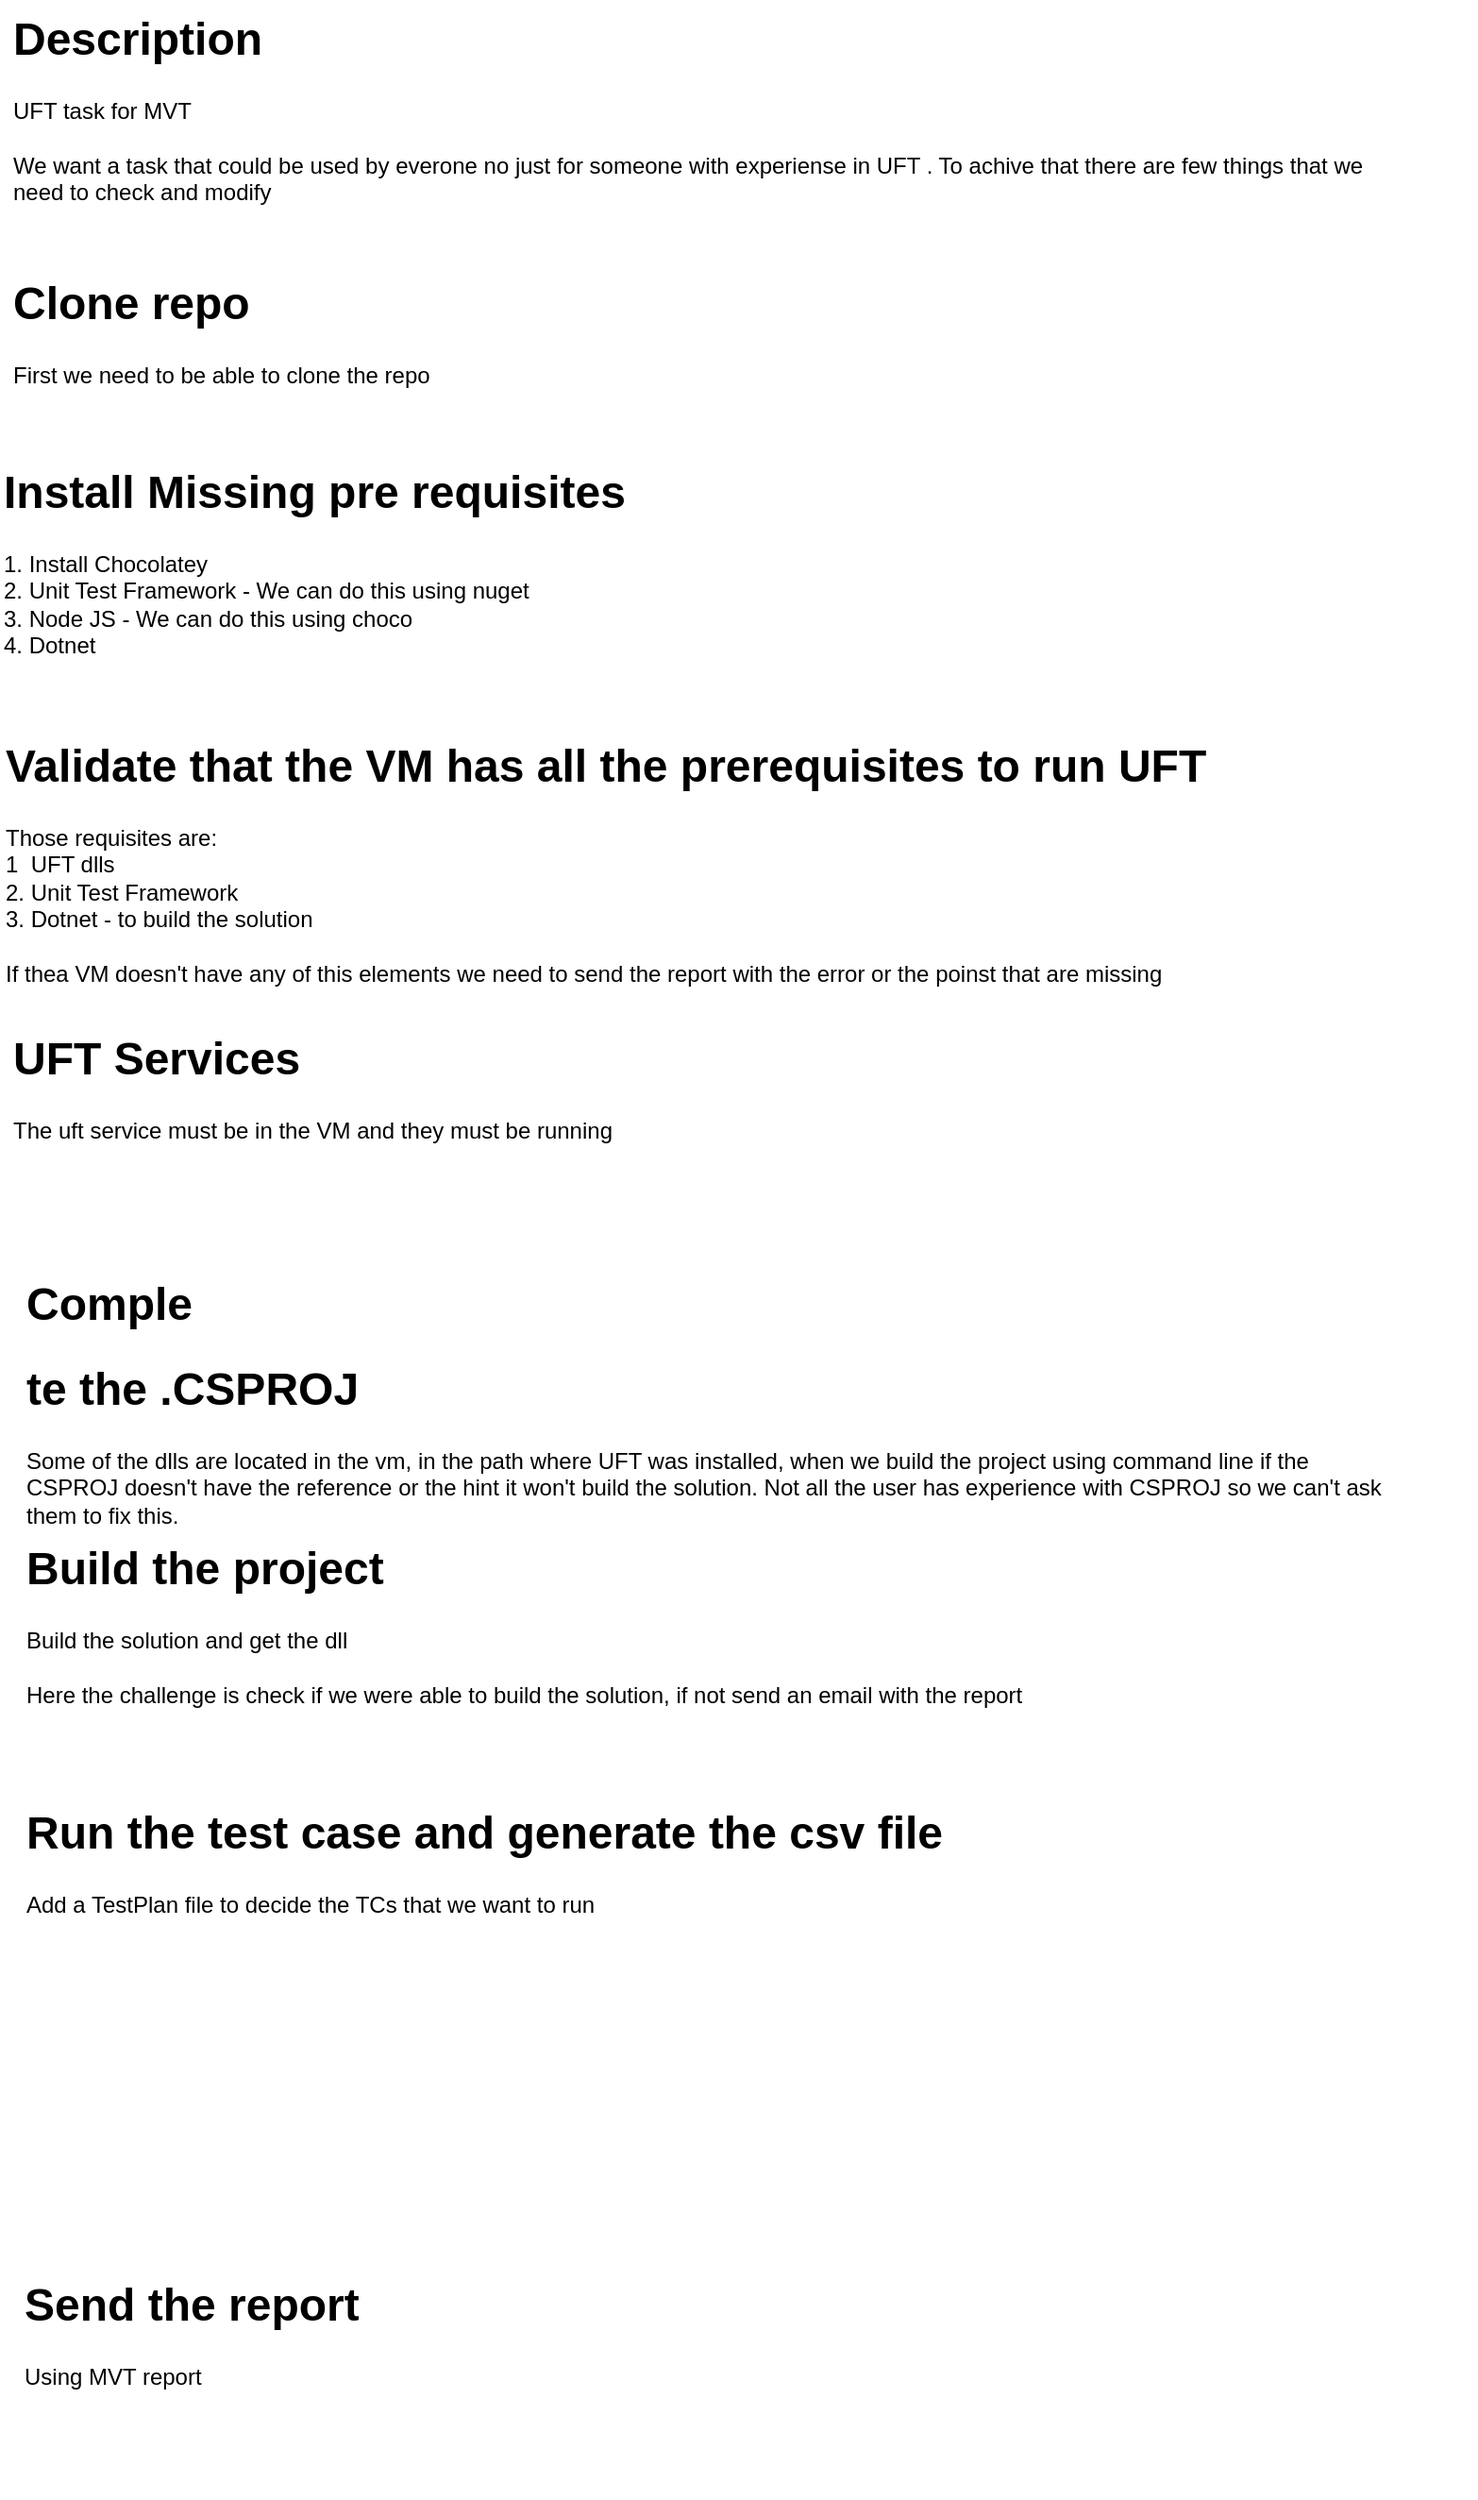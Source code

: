 <mxfile version="24.1.0" type="device" pages="2">
  <diagram name="Description" id="kpyFpb0iJtDKzTZqSPPz">
    <mxGraphModel dx="594" dy="1684" grid="1" gridSize="10" guides="1" tooltips="1" connect="1" arrows="1" fold="1" page="1" pageScale="1" pageWidth="850" pageHeight="1100" math="0" shadow="0">
      <root>
        <mxCell id="0" />
        <mxCell id="1" parent="0" />
        <mxCell id="MZutyhSX819T72aEWWCa-1" value="&lt;h1 style=&quot;margin-top: 0px;&quot;&gt;Description&lt;/h1&gt;&lt;div&gt;UFT task for MVT&lt;/div&gt;&lt;div&gt;&lt;br&gt;&lt;/div&gt;&lt;div&gt;We want a task that could be used by everone no just for someone with experiense in UFT . To achive that there are few things that we need to check and modify&lt;/div&gt;&lt;div&gt;&lt;br&gt;&lt;/div&gt;" style="text;html=1;whiteSpace=wrap;overflow=hidden;rounded=0;" parent="1" vertex="1">
          <mxGeometry x="40" y="40" width="740" height="120" as="geometry" />
        </mxCell>
        <mxCell id="MZutyhSX819T72aEWWCa-2" value="&lt;h1 style=&quot;margin-top: 0px;&quot;&gt;Clone repo&lt;/h1&gt;&lt;div&gt;First we need to be able to clone the repo&lt;/div&gt;" style="text;html=1;whiteSpace=wrap;overflow=hidden;rounded=0;" parent="1" vertex="1">
          <mxGeometry x="40" y="180" width="740" height="90" as="geometry" />
        </mxCell>
        <mxCell id="MZutyhSX819T72aEWWCa-3" value="&lt;h1 style=&quot;margin-top: 0px;&quot;&gt;Validate that the VM has all the prerequisites to run UFT&lt;/h1&gt;&lt;div&gt;Those requisites are:&lt;/div&gt;&lt;div&gt;&lt;span style=&quot;background-color: initial;&quot;&gt;1&amp;nbsp; UFT dlls&lt;/span&gt;&lt;/div&gt;&lt;div&gt;&lt;span style=&quot;background-color: initial;&quot;&gt;2. Unit Test Framework&lt;/span&gt;&lt;/div&gt;&lt;div&gt;&lt;span style=&quot;background-color: initial;&quot;&gt;3. Dotnet - to build the solution&amp;nbsp;&lt;/span&gt;&lt;/div&gt;&lt;div&gt;&lt;br&gt;&lt;/div&gt;&lt;div&gt;If thea VM doesn&#39;t have any of this elements we need to send the report with the error or the poinst that are missing&lt;/div&gt;" style="text;html=1;whiteSpace=wrap;overflow=hidden;rounded=0;" parent="1" vertex="1">
          <mxGeometry x="36" y="425" width="780" height="150" as="geometry" />
        </mxCell>
        <mxCell id="MZutyhSX819T72aEWWCa-4" value="&lt;h1 style=&quot;margin-top: 0px;&quot;&gt;Comple&lt;/h1&gt;&lt;h1 style=&quot;margin-top: 0px;&quot;&gt;te the .CSPROJ&lt;/h1&gt;&lt;div&gt;Some of the dlls are located in the vm, in the path where UFT was installed, when we build the project using command line if the CSPROJ doesn&#39;t have the reference or the hint it won&#39;t build the solution. Not all the user has experience with CSPROJ so we can&#39;t ask them to fix this.&lt;/div&gt;&lt;div&gt;&lt;br&gt;&lt;/div&gt;&lt;div&gt;Add a function to fix the .CSPROJ in the excecution or to validate that the information is there.&amp;nbsp;&lt;/div&gt;" style="text;html=1;whiteSpace=wrap;overflow=hidden;rounded=0;" parent="1" vertex="1">
          <mxGeometry x="47" y="710" width="730" height="150" as="geometry" />
        </mxCell>
        <mxCell id="MZutyhSX819T72aEWWCa-6" value="&lt;h1 style=&quot;margin-top: 0px;&quot;&gt;Build the project&lt;/h1&gt;&lt;div&gt;Build the solution and get the dll&lt;/div&gt;&lt;div&gt;&lt;br&gt;&lt;/div&gt;&lt;div&gt;Here the challenge is check if we were able to build the solution, if not send an email with the report&lt;/div&gt;" style="text;html=1;whiteSpace=wrap;overflow=hidden;rounded=0;" parent="1" vertex="1">
          <mxGeometry x="47" y="850" width="770" height="120" as="geometry" />
        </mxCell>
        <mxCell id="MZutyhSX819T72aEWWCa-7" value="&lt;h1 style=&quot;margin-top: 0px;&quot;&gt;Run the test case and generate the csv file&lt;/h1&gt;&lt;div&gt;Add a TestPlan file to decide the TCs that we want to run&lt;/div&gt;" style="text;html=1;whiteSpace=wrap;overflow=hidden;rounded=0;" parent="1" vertex="1">
          <mxGeometry x="47" y="990" width="770" height="130" as="geometry" />
        </mxCell>
        <mxCell id="i_y81XxwsOdgUJL_hG4l-1" value="&lt;h1 style=&quot;margin-top: 0px;&quot;&gt;Install Missing pre requisites&lt;/h1&gt;&lt;div&gt;1. Install Chocolatey&lt;/div&gt;&lt;div&gt;2. Unit Test Framework - W&lt;span style=&quot;background-color: initial;&quot;&gt;e can do this using nuget&lt;/span&gt;&lt;/div&gt;&lt;div&gt;3. Node JS - We can do this using choco&lt;/div&gt;&lt;div&gt;4. Dotnet&lt;/div&gt;" style="text;html=1;whiteSpace=wrap;overflow=hidden;rounded=0;" parent="1" vertex="1">
          <mxGeometry x="35" y="280" width="760" height="120" as="geometry" />
        </mxCell>
        <mxCell id="7rnq9M52Hevn5cjbfYe5-1" value="&lt;h1 style=&quot;margin-top: 0px;&quot;&gt;Send the report&lt;/h1&gt;&lt;div&gt;Using MVT report&lt;/div&gt;" style="text;html=1;whiteSpace=wrap;overflow=hidden;rounded=0;" parent="1" vertex="1">
          <mxGeometry x="46" y="1240" width="747" height="120" as="geometry" />
        </mxCell>
        <mxCell id="voiCNQ6PNYEdRvmfcFp5-1" value="&lt;h1 style=&quot;margin-top: 0px;&quot;&gt;UFT Services&lt;/h1&gt;&lt;div&gt;The uft service must be in the VM and they must be running&lt;/div&gt;" style="text;html=1;whiteSpace=wrap;overflow=hidden;rounded=0;" vertex="1" parent="1">
          <mxGeometry x="40" y="580" width="750" height="120" as="geometry" />
        </mxCell>
      </root>
    </mxGraphModel>
  </diagram>
  <diagram id="lbOOUkVt4JYEEISVCX1n" name="Diagram">
    <mxGraphModel dx="594" dy="1684" grid="1" gridSize="10" guides="1" tooltips="1" connect="1" arrows="1" fold="1" page="1" pageScale="1" pageWidth="850" pageHeight="1100" math="0" shadow="0">
      <root>
        <mxCell id="0" />
        <mxCell id="1" parent="0" />
        <mxCell id="5EkmZwmxeAxAU_YmFZFC-3" value="" style="edgeStyle=orthogonalEdgeStyle;rounded=0;orthogonalLoop=1;jettySize=auto;html=1;" parent="1" source="5EkmZwmxeAxAU_YmFZFC-1" target="5EkmZwmxeAxAU_YmFZFC-2" edge="1">
          <mxGeometry relative="1" as="geometry" />
        </mxCell>
        <mxCell id="5EkmZwmxeAxAU_YmFZFC-1" value="Start" style="ellipse;whiteSpace=wrap;html=1;aspect=fixed;" parent="1" vertex="1">
          <mxGeometry x="385" y="30" width="80" height="80" as="geometry" />
        </mxCell>
        <mxCell id="X4EmGsIvEUJp4LUA4y1e-2" value="" style="edgeStyle=orthogonalEdgeStyle;rounded=0;orthogonalLoop=1;jettySize=auto;html=1;" parent="1" source="5EkmZwmxeAxAU_YmFZFC-2" target="X4EmGsIvEUJp4LUA4y1e-1" edge="1">
          <mxGeometry relative="1" as="geometry" />
        </mxCell>
        <mxCell id="5EkmZwmxeAxAU_YmFZFC-2" value="Clone Repo" style="rounded=1;whiteSpace=wrap;html=1;" parent="1" vertex="1">
          <mxGeometry x="365" y="160" width="120" height="60" as="geometry" />
        </mxCell>
        <mxCell id="NOBS6tFadOEE8-lEBTn5-7" value="" style="edgeStyle=orthogonalEdgeStyle;rounded=0;orthogonalLoop=1;jettySize=auto;html=1;" parent="1" source="NOBS6tFadOEE8-lEBTn5-1" target="NOBS6tFadOEE8-lEBTn5-3" edge="1">
          <mxGeometry relative="1" as="geometry" />
        </mxCell>
        <mxCell id="NOBS6tFadOEE8-lEBTn5-1" value="Validate Requisites" style="rounded=1;whiteSpace=wrap;html=1;" parent="1" vertex="1">
          <mxGeometry x="365" y="420" width="120" height="60" as="geometry" />
        </mxCell>
        <mxCell id="NOBS6tFadOEE8-lEBTn5-5" value="" style="edgeStyle=orthogonalEdgeStyle;rounded=0;orthogonalLoop=1;jettySize=auto;html=1;" parent="1" source="NOBS6tFadOEE8-lEBTn5-3" target="NOBS6tFadOEE8-lEBTn5-4" edge="1">
          <mxGeometry relative="1" as="geometry" />
        </mxCell>
        <mxCell id="NOBS6tFadOEE8-lEBTn5-6" value="No" style="edgeLabel;html=1;align=center;verticalAlign=middle;resizable=0;points=[];" parent="NOBS6tFadOEE8-lEBTn5-5" vertex="1" connectable="0">
          <mxGeometry x="0.12" relative="1" as="geometry">
            <mxPoint as="offset" />
          </mxGeometry>
        </mxCell>
        <mxCell id="g3BkrWP3sSCiYwX-PHHs-2" value="" style="edgeStyle=orthogonalEdgeStyle;rounded=0;orthogonalLoop=1;jettySize=auto;html=1;" edge="1" parent="1" source="NOBS6tFadOEE8-lEBTn5-3" target="g3BkrWP3sSCiYwX-PHHs-1">
          <mxGeometry relative="1" as="geometry" />
        </mxCell>
        <mxCell id="NOBS6tFadOEE8-lEBTn5-3" value="All requistites?" style="rhombus;whiteSpace=wrap;html=1;" parent="1" vertex="1">
          <mxGeometry x="385" y="530" width="80" height="80" as="geometry" />
        </mxCell>
        <mxCell id="w1hZCFJD3-Y1V1owP_M0-18" style="edgeStyle=orthogonalEdgeStyle;rounded=0;orthogonalLoop=1;jettySize=auto;html=1;" parent="1" source="NOBS6tFadOEE8-lEBTn5-4" edge="1">
          <mxGeometry relative="1" as="geometry">
            <mxPoint x="750" y="570" as="targetPoint" />
          </mxGeometry>
        </mxCell>
        <mxCell id="NOBS6tFadOEE8-lEBTn5-4" value="Send Email with the problems" style="rounded=1;whiteSpace=wrap;html=1;" parent="1" vertex="1">
          <mxGeometry x="590" y="540" width="120" height="60" as="geometry" />
        </mxCell>
        <mxCell id="w1hZCFJD3-Y1V1owP_M0-2" value="" style="edgeStyle=orthogonalEdgeStyle;rounded=0;orthogonalLoop=1;jettySize=auto;html=1;" parent="1" source="NOBS6tFadOEE8-lEBTn5-8" target="w1hZCFJD3-Y1V1owP_M0-1" edge="1">
          <mxGeometry relative="1" as="geometry" />
        </mxCell>
        <mxCell id="NOBS6tFadOEE8-lEBTn5-8" value="Complete .csproj" style="rounded=1;whiteSpace=wrap;html=1;" parent="1" vertex="1">
          <mxGeometry x="365" y="870" width="120" height="60" as="geometry" />
        </mxCell>
        <mxCell id="w1hZCFJD3-Y1V1owP_M0-4" value="" style="edgeStyle=orthogonalEdgeStyle;rounded=0;orthogonalLoop=1;jettySize=auto;html=1;" parent="1" source="w1hZCFJD3-Y1V1owP_M0-1" target="w1hZCFJD3-Y1V1owP_M0-3" edge="1">
          <mxGeometry relative="1" as="geometry" />
        </mxCell>
        <mxCell id="w1hZCFJD3-Y1V1owP_M0-1" value="Build Solution" style="whiteSpace=wrap;html=1;rounded=1;" parent="1" vertex="1">
          <mxGeometry x="365" y="980" width="120" height="60" as="geometry" />
        </mxCell>
        <mxCell id="w1hZCFJD3-Y1V1owP_M0-7" style="edgeStyle=orthogonalEdgeStyle;rounded=0;orthogonalLoop=1;jettySize=auto;html=1;" parent="1" source="w1hZCFJD3-Y1V1owP_M0-3" target="w1hZCFJD3-Y1V1owP_M0-5" edge="1">
          <mxGeometry relative="1" as="geometry">
            <Array as="points">
              <mxPoint x="520" y="1130" />
              <mxPoint x="520" y="1130" />
            </Array>
          </mxGeometry>
        </mxCell>
        <mxCell id="w1hZCFJD3-Y1V1owP_M0-8" value="No" style="edgeLabel;html=1;align=center;verticalAlign=middle;resizable=0;points=[];" parent="w1hZCFJD3-Y1V1owP_M0-7" vertex="1" connectable="0">
          <mxGeometry x="-0.2" relative="1" as="geometry">
            <mxPoint as="offset" />
          </mxGeometry>
        </mxCell>
        <mxCell id="w1hZCFJD3-Y1V1owP_M0-10" value="" style="edgeStyle=orthogonalEdgeStyle;rounded=0;orthogonalLoop=1;jettySize=auto;html=1;" parent="1" source="w1hZCFJD3-Y1V1owP_M0-3" target="w1hZCFJD3-Y1V1owP_M0-9" edge="1">
          <mxGeometry relative="1" as="geometry" />
        </mxCell>
        <mxCell id="w1hZCFJD3-Y1V1owP_M0-3" value="Problems?" style="rhombus;whiteSpace=wrap;html=1;" parent="1" vertex="1">
          <mxGeometry x="385" y="1090" width="80" height="80" as="geometry" />
        </mxCell>
        <mxCell id="w1hZCFJD3-Y1V1owP_M0-19" style="edgeStyle=orthogonalEdgeStyle;rounded=0;orthogonalLoop=1;jettySize=auto;html=1;entryX=0;entryY=0.5;entryDx=0;entryDy=0;" parent="1" source="w1hZCFJD3-Y1V1owP_M0-5" target="w1hZCFJD3-Y1V1owP_M0-16" edge="1">
          <mxGeometry relative="1" as="geometry" />
        </mxCell>
        <mxCell id="w1hZCFJD3-Y1V1owP_M0-5" value="Send email with the problems" style="rounded=1;whiteSpace=wrap;html=1;" parent="1" vertex="1">
          <mxGeometry x="590" y="1100" width="120" height="60" as="geometry" />
        </mxCell>
        <mxCell id="w1hZCFJD3-Y1V1owP_M0-12" value="" style="edgeStyle=orthogonalEdgeStyle;rounded=0;orthogonalLoop=1;jettySize=auto;html=1;" parent="1" source="w1hZCFJD3-Y1V1owP_M0-9" target="w1hZCFJD3-Y1V1owP_M0-11" edge="1">
          <mxGeometry relative="1" as="geometry" />
        </mxCell>
        <mxCell id="w1hZCFJD3-Y1V1owP_M0-9" value="Run Test Cases" style="rounded=1;whiteSpace=wrap;html=1;" parent="1" vertex="1">
          <mxGeometry x="365" y="1230" width="120" height="60" as="geometry" />
        </mxCell>
        <mxCell id="w1hZCFJD3-Y1V1owP_M0-14" value="" style="edgeStyle=orthogonalEdgeStyle;rounded=0;orthogonalLoop=1;jettySize=auto;html=1;" parent="1" source="w1hZCFJD3-Y1V1owP_M0-11" target="w1hZCFJD3-Y1V1owP_M0-13" edge="1">
          <mxGeometry relative="1" as="geometry" />
        </mxCell>
        <mxCell id="w1hZCFJD3-Y1V1owP_M0-11" value="Generate MVT report" style="whiteSpace=wrap;html=1;rounded=1;" parent="1" vertex="1">
          <mxGeometry x="365" y="1350" width="120" height="60" as="geometry" />
        </mxCell>
        <mxCell id="w1hZCFJD3-Y1V1owP_M0-20" style="edgeStyle=orthogonalEdgeStyle;rounded=0;orthogonalLoop=1;jettySize=auto;html=1;entryX=0.5;entryY=0;entryDx=0;entryDy=0;" parent="1" source="w1hZCFJD3-Y1V1owP_M0-13" target="w1hZCFJD3-Y1V1owP_M0-15" edge="1">
          <mxGeometry relative="1" as="geometry" />
        </mxCell>
        <mxCell id="w1hZCFJD3-Y1V1owP_M0-13" value="Send Report" style="rounded=1;whiteSpace=wrap;html=1;" parent="1" vertex="1">
          <mxGeometry x="365" y="1490" width="120" height="60" as="geometry" />
        </mxCell>
        <mxCell id="w1hZCFJD3-Y1V1owP_M0-15" value="" style="ellipse;html=1;shape=endState;fillColor=#000000;strokeColor=#ff0000;" parent="1" vertex="1">
          <mxGeometry x="410" y="1610" width="30" height="30" as="geometry" />
        </mxCell>
        <mxCell id="w1hZCFJD3-Y1V1owP_M0-16" value="" style="ellipse;html=1;shape=endState;fillColor=#000000;strokeColor=#ff0000;" parent="1" vertex="1">
          <mxGeometry x="770" y="1115" width="30" height="30" as="geometry" />
        </mxCell>
        <mxCell id="w1hZCFJD3-Y1V1owP_M0-17" value="" style="ellipse;html=1;shape=endState;fillColor=#000000;strokeColor=#ff0000;" parent="1" vertex="1">
          <mxGeometry x="760" y="555" width="30" height="30" as="geometry" />
        </mxCell>
        <mxCell id="X4EmGsIvEUJp4LUA4y1e-3" value="" style="edgeStyle=orthogonalEdgeStyle;rounded=0;orthogonalLoop=1;jettySize=auto;html=1;" parent="1" source="X4EmGsIvEUJp4LUA4y1e-1" target="NOBS6tFadOEE8-lEBTn5-1" edge="1">
          <mxGeometry relative="1" as="geometry" />
        </mxCell>
        <mxCell id="X4EmGsIvEUJp4LUA4y1e-1" value="Install Prerequisites" style="rounded=1;whiteSpace=wrap;html=1;" parent="1" vertex="1">
          <mxGeometry x="365" y="280" width="120" height="60" as="geometry" />
        </mxCell>
        <mxCell id="g3BkrWP3sSCiYwX-PHHs-5" value="" style="edgeStyle=orthogonalEdgeStyle;rounded=0;orthogonalLoop=1;jettySize=auto;html=1;" edge="1" parent="1" source="g3BkrWP3sSCiYwX-PHHs-1" target="g3BkrWP3sSCiYwX-PHHs-4">
          <mxGeometry relative="1" as="geometry" />
        </mxCell>
        <mxCell id="g3BkrWP3sSCiYwX-PHHs-1" value="Validate Services" style="rounded=1;whiteSpace=wrap;html=1;" vertex="1" parent="1">
          <mxGeometry x="365" y="650" width="120" height="60" as="geometry" />
        </mxCell>
        <mxCell id="g3BkrWP3sSCiYwX-PHHs-7" value="" style="edgeStyle=orthogonalEdgeStyle;rounded=0;orthogonalLoop=1;jettySize=auto;html=1;" edge="1" parent="1" source="g3BkrWP3sSCiYwX-PHHs-4" target="g3BkrWP3sSCiYwX-PHHs-6">
          <mxGeometry relative="1" as="geometry" />
        </mxCell>
        <mxCell id="g3BkrWP3sSCiYwX-PHHs-11" value="No" style="edgeLabel;html=1;align=center;verticalAlign=middle;resizable=0;points=[];" vertex="1" connectable="0" parent="g3BkrWP3sSCiYwX-PHHs-7">
          <mxGeometry x="-0.104" y="-4" relative="1" as="geometry">
            <mxPoint as="offset" />
          </mxGeometry>
        </mxCell>
        <mxCell id="g3BkrWP3sSCiYwX-PHHs-10" value="" style="edgeStyle=orthogonalEdgeStyle;rounded=0;orthogonalLoop=1;jettySize=auto;html=1;" edge="1" parent="1" source="g3BkrWP3sSCiYwX-PHHs-4" target="NOBS6tFadOEE8-lEBTn5-8">
          <mxGeometry relative="1" as="geometry" />
        </mxCell>
        <mxCell id="g3BkrWP3sSCiYwX-PHHs-4" value="runnign" style="rhombus;whiteSpace=wrap;html=1;" vertex="1" parent="1">
          <mxGeometry x="385" y="760" width="80" height="80" as="geometry" />
        </mxCell>
        <mxCell id="g3BkrWP3sSCiYwX-PHHs-9" value="" style="edgeStyle=orthogonalEdgeStyle;rounded=0;orthogonalLoop=1;jettySize=auto;html=1;" edge="1" parent="1" source="g3BkrWP3sSCiYwX-PHHs-6" target="g3BkrWP3sSCiYwX-PHHs-8">
          <mxGeometry relative="1" as="geometry" />
        </mxCell>
        <mxCell id="g3BkrWP3sSCiYwX-PHHs-6" value="Send Email with the problems" style="rounded=1;whiteSpace=wrap;html=1;" vertex="1" parent="1">
          <mxGeometry x="590" y="770" width="120" height="60" as="geometry" />
        </mxCell>
        <mxCell id="g3BkrWP3sSCiYwX-PHHs-8" value="" style="ellipse;html=1;shape=endState;fillColor=#000000;strokeColor=#ff0000;" vertex="1" parent="1">
          <mxGeometry x="750" y="785" width="30" height="30" as="geometry" />
        </mxCell>
      </root>
    </mxGraphModel>
  </diagram>
</mxfile>
